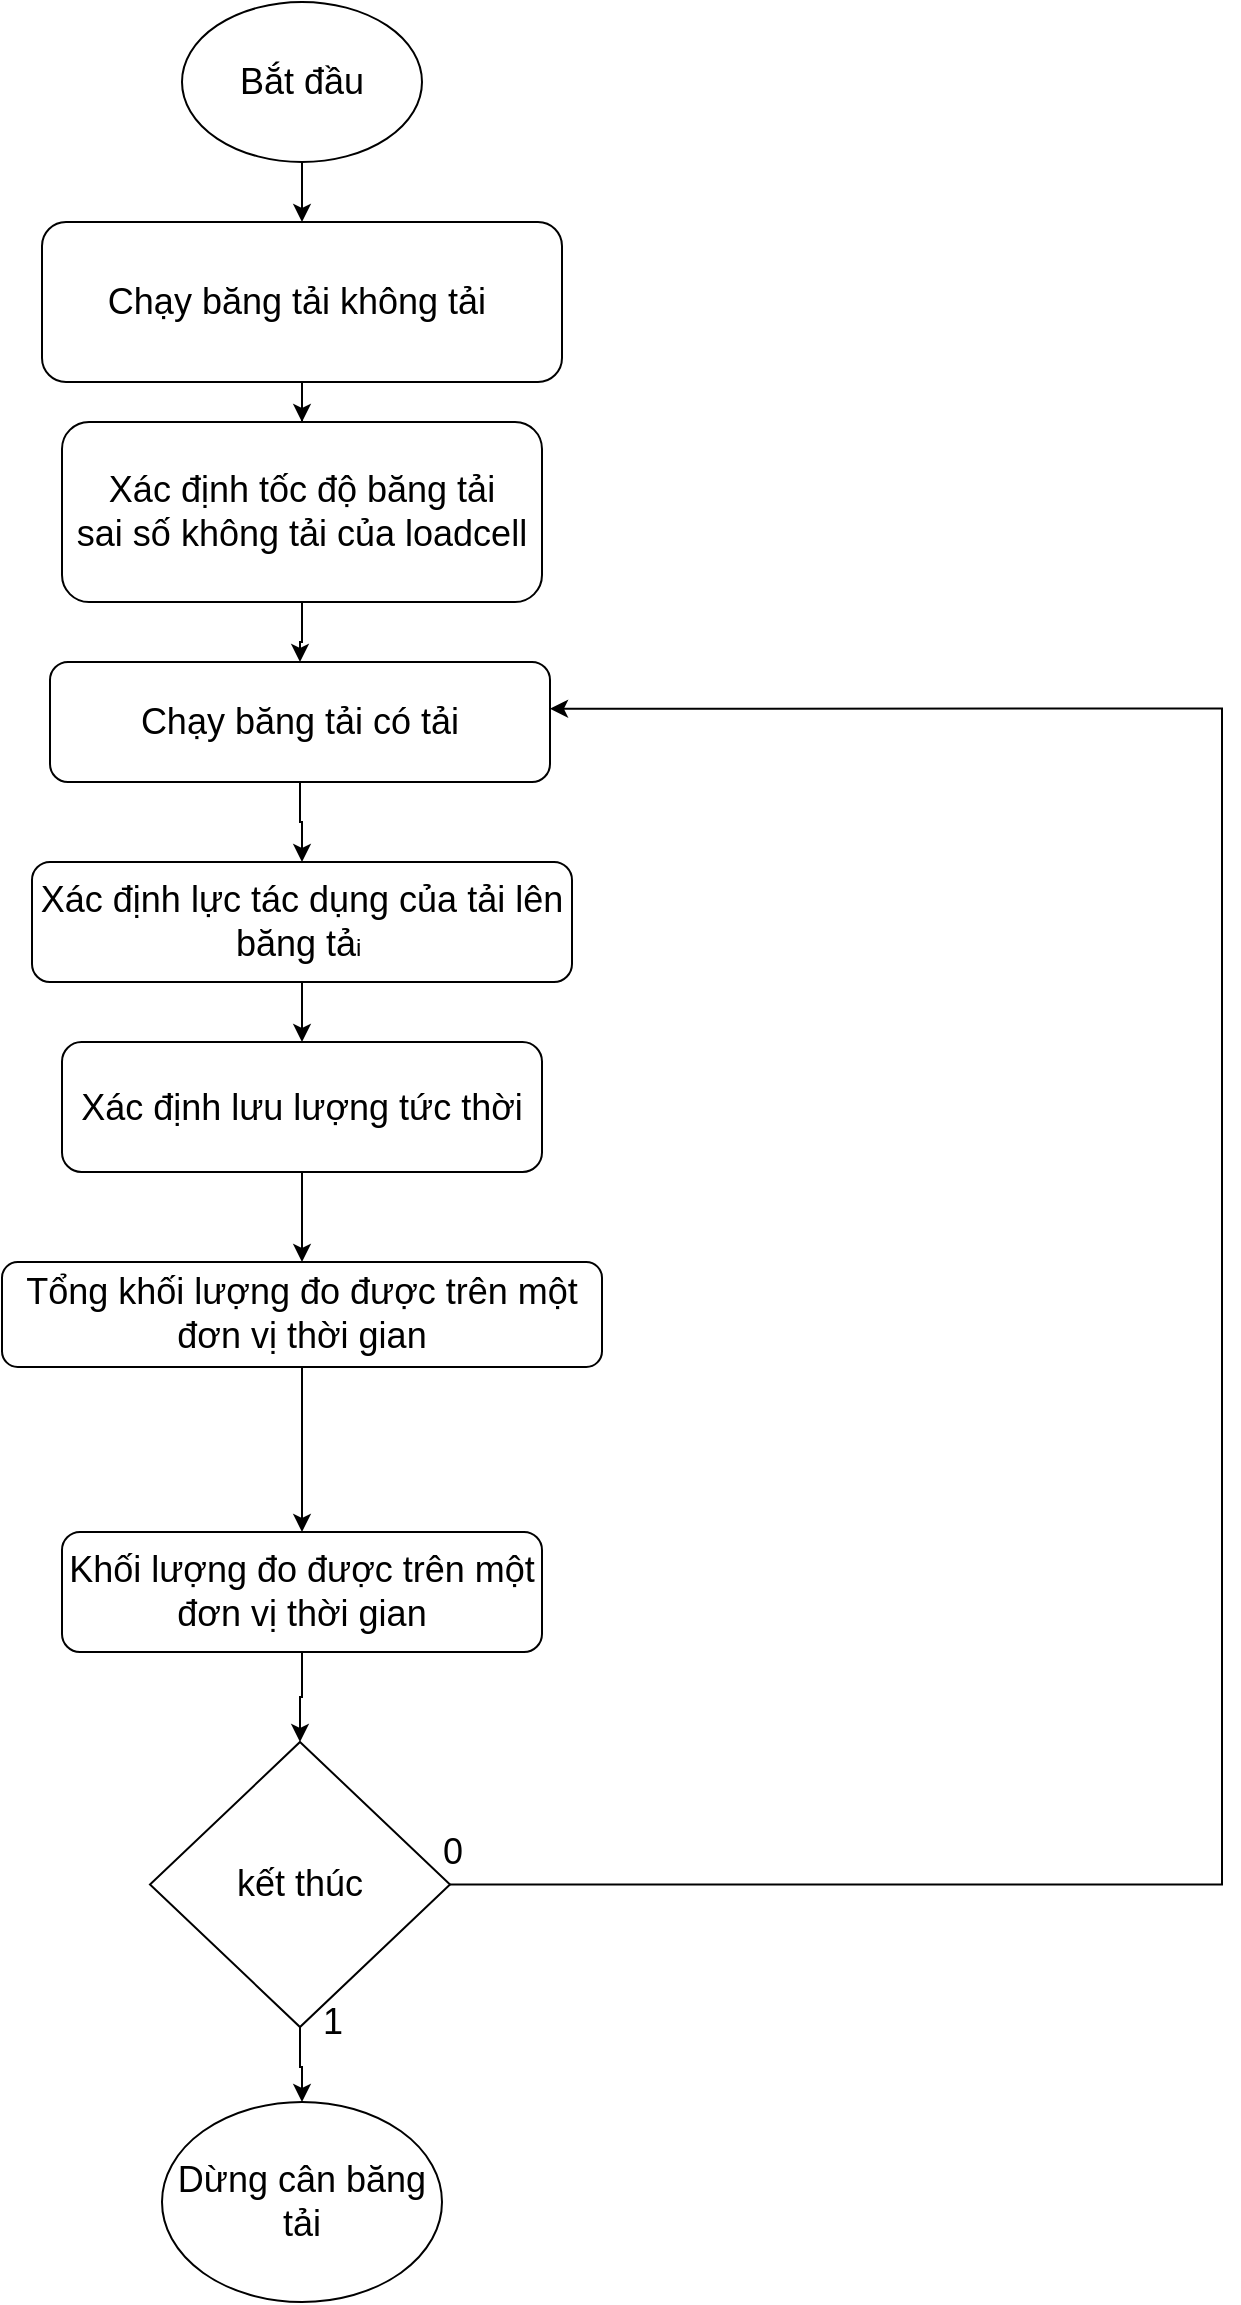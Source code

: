 <mxfile version="21.3.4" type="github">
  <diagram id="C5RBs43oDa-KdzZeNtuy" name="Page-1">
    <mxGraphModel dx="1377" dy="745" grid="1" gridSize="10" guides="1" tooltips="1" connect="1" arrows="1" fold="1" page="1" pageScale="1" pageWidth="827" pageHeight="1169" math="0" shadow="0">
      <root>
        <mxCell id="WIyWlLk6GJQsqaUBKTNV-0" />
        <mxCell id="WIyWlLk6GJQsqaUBKTNV-1" parent="WIyWlLk6GJQsqaUBKTNV-0" />
        <mxCell id="d3bEQIMsQN3zP9F1zdOl-3" value="" style="edgeStyle=orthogonalEdgeStyle;rounded=0;orthogonalLoop=1;jettySize=auto;html=1;" edge="1" parent="WIyWlLk6GJQsqaUBKTNV-1" source="WIyWlLk6GJQsqaUBKTNV-3" target="d3bEQIMsQN3zP9F1zdOl-2">
          <mxGeometry relative="1" as="geometry" />
        </mxCell>
        <mxCell id="WIyWlLk6GJQsqaUBKTNV-3" value="&lt;font style=&quot;font-size: 18px;&quot;&gt;Chạy băng tải không tải&amp;nbsp;&lt;/font&gt;" style="rounded=1;whiteSpace=wrap;html=1;fontSize=12;glass=0;strokeWidth=1;shadow=0;" parent="WIyWlLk6GJQsqaUBKTNV-1" vertex="1">
          <mxGeometry x="129" y="120" width="260" height="80" as="geometry" />
        </mxCell>
        <mxCell id="d3bEQIMsQN3zP9F1zdOl-1" value="" style="edgeStyle=orthogonalEdgeStyle;rounded=0;orthogonalLoop=1;jettySize=auto;html=1;" edge="1" parent="WIyWlLk6GJQsqaUBKTNV-1" source="d3bEQIMsQN3zP9F1zdOl-0" target="WIyWlLk6GJQsqaUBKTNV-3">
          <mxGeometry relative="1" as="geometry" />
        </mxCell>
        <mxCell id="d3bEQIMsQN3zP9F1zdOl-0" value="&lt;font style=&quot;font-size: 18px;&quot;&gt;Bắt đầu&lt;/font&gt;" style="ellipse;whiteSpace=wrap;html=1;" vertex="1" parent="WIyWlLk6GJQsqaUBKTNV-1">
          <mxGeometry x="199" y="10" width="120" height="80" as="geometry" />
        </mxCell>
        <mxCell id="d3bEQIMsQN3zP9F1zdOl-38" value="" style="edgeStyle=orthogonalEdgeStyle;rounded=0;orthogonalLoop=1;jettySize=auto;html=1;" edge="1" parent="WIyWlLk6GJQsqaUBKTNV-1" source="d3bEQIMsQN3zP9F1zdOl-2" target="d3bEQIMsQN3zP9F1zdOl-37">
          <mxGeometry relative="1" as="geometry" />
        </mxCell>
        <mxCell id="d3bEQIMsQN3zP9F1zdOl-2" value="&lt;font style=&quot;font-size: 18px;&quot;&gt;Xác định tốc độ băng tải&lt;br&gt;sai số không tải của loadcell&lt;br&gt;&lt;/font&gt;" style="whiteSpace=wrap;html=1;rounded=1;glass=0;strokeWidth=1;shadow=0;" vertex="1" parent="WIyWlLk6GJQsqaUBKTNV-1">
          <mxGeometry x="139" y="220" width="240" height="90" as="geometry" />
        </mxCell>
        <mxCell id="d3bEQIMsQN3zP9F1zdOl-7" value="" style="edgeStyle=orthogonalEdgeStyle;rounded=0;orthogonalLoop=1;jettySize=auto;html=1;" edge="1" parent="WIyWlLk6GJQsqaUBKTNV-1" source="d3bEQIMsQN3zP9F1zdOl-4" target="d3bEQIMsQN3zP9F1zdOl-6">
          <mxGeometry relative="1" as="geometry" />
        </mxCell>
        <mxCell id="d3bEQIMsQN3zP9F1zdOl-4" value="&lt;font style=&quot;font-size: 18px;&quot;&gt;Xác định lưu lượng tức thời&lt;/font&gt;" style="whiteSpace=wrap;html=1;rounded=1;glass=0;strokeWidth=1;shadow=0;" vertex="1" parent="WIyWlLk6GJQsqaUBKTNV-1">
          <mxGeometry x="139" y="530" width="240" height="65" as="geometry" />
        </mxCell>
        <mxCell id="d3bEQIMsQN3zP9F1zdOl-11" value="" style="edgeStyle=orthogonalEdgeStyle;rounded=0;orthogonalLoop=1;jettySize=auto;html=1;" edge="1" parent="WIyWlLk6GJQsqaUBKTNV-1" source="d3bEQIMsQN3zP9F1zdOl-6" target="d3bEQIMsQN3zP9F1zdOl-8">
          <mxGeometry relative="1" as="geometry" />
        </mxCell>
        <mxCell id="d3bEQIMsQN3zP9F1zdOl-6" value="&lt;font style=&quot;font-size: 18px;&quot;&gt;Tổng khối lượng đo được trên một đơn vị thời gian&lt;/font&gt;" style="whiteSpace=wrap;html=1;rounded=1;glass=0;strokeWidth=1;shadow=0;" vertex="1" parent="WIyWlLk6GJQsqaUBKTNV-1">
          <mxGeometry x="109" y="640" width="300" height="52.5" as="geometry" />
        </mxCell>
        <mxCell id="d3bEQIMsQN3zP9F1zdOl-36" value="" style="edgeStyle=orthogonalEdgeStyle;rounded=0;orthogonalLoop=1;jettySize=auto;html=1;" edge="1" parent="WIyWlLk6GJQsqaUBKTNV-1" source="d3bEQIMsQN3zP9F1zdOl-8" target="d3bEQIMsQN3zP9F1zdOl-28">
          <mxGeometry relative="1" as="geometry" />
        </mxCell>
        <mxCell id="d3bEQIMsQN3zP9F1zdOl-8" value="&lt;font style=&quot;font-size: 18px;&quot;&gt;Khối lượng đo được trên một đơn vị thời gian&lt;/font&gt;" style="whiteSpace=wrap;html=1;rounded=1;glass=0;strokeWidth=1;shadow=0;" vertex="1" parent="WIyWlLk6GJQsqaUBKTNV-1">
          <mxGeometry x="139" y="775" width="240" height="60" as="geometry" />
        </mxCell>
        <mxCell id="d3bEQIMsQN3zP9F1zdOl-23" value="" style="edgeStyle=orthogonalEdgeStyle;rounded=0;orthogonalLoop=1;jettySize=auto;html=1;" edge="1" parent="WIyWlLk6GJQsqaUBKTNV-1" source="d3bEQIMsQN3zP9F1zdOl-20" target="d3bEQIMsQN3zP9F1zdOl-4">
          <mxGeometry relative="1" as="geometry" />
        </mxCell>
        <mxCell id="d3bEQIMsQN3zP9F1zdOl-20" value="&lt;font style=&quot;font-size: 18px;&quot;&gt;Xác định lực tác dụng của tải lên băng tả&lt;/font&gt;i&amp;nbsp;" style="rounded=1;whiteSpace=wrap;html=1;" vertex="1" parent="WIyWlLk6GJQsqaUBKTNV-1">
          <mxGeometry x="124" y="440" width="270" height="60" as="geometry" />
        </mxCell>
        <mxCell id="d3bEQIMsQN3zP9F1zdOl-34" value="" style="edgeStyle=orthogonalEdgeStyle;rounded=0;orthogonalLoop=1;jettySize=auto;html=1;" edge="1" parent="WIyWlLk6GJQsqaUBKTNV-1" source="d3bEQIMsQN3zP9F1zdOl-28" target="d3bEQIMsQN3zP9F1zdOl-33">
          <mxGeometry relative="1" as="geometry" />
        </mxCell>
        <mxCell id="d3bEQIMsQN3zP9F1zdOl-47" style="edgeStyle=orthogonalEdgeStyle;rounded=0;orthogonalLoop=1;jettySize=auto;html=1;entryX=1;entryY=0.389;entryDx=0;entryDy=0;entryPerimeter=0;" edge="1" parent="WIyWlLk6GJQsqaUBKTNV-1" source="d3bEQIMsQN3zP9F1zdOl-28" target="d3bEQIMsQN3zP9F1zdOl-37">
          <mxGeometry relative="1" as="geometry">
            <mxPoint x="709" y="800" as="targetPoint" />
            <Array as="points">
              <mxPoint x="719" y="951" />
              <mxPoint x="719" y="363" />
            </Array>
          </mxGeometry>
        </mxCell>
        <mxCell id="d3bEQIMsQN3zP9F1zdOl-28" value="&lt;span style=&quot;font-size: 18px;&quot;&gt;kết thúc&lt;/span&gt;" style="rhombus;whiteSpace=wrap;html=1;" vertex="1" parent="WIyWlLk6GJQsqaUBKTNV-1">
          <mxGeometry x="183" y="880" width="150" height="142.5" as="geometry" />
        </mxCell>
        <mxCell id="d3bEQIMsQN3zP9F1zdOl-33" value="&lt;span style=&quot;font-size: 18px;&quot;&gt;Dừng cân băng tải&lt;/span&gt;" style="ellipse;whiteSpace=wrap;html=1;" vertex="1" parent="WIyWlLk6GJQsqaUBKTNV-1">
          <mxGeometry x="189" y="1060" width="140" height="100" as="geometry" />
        </mxCell>
        <mxCell id="d3bEQIMsQN3zP9F1zdOl-35" value="&lt;font style=&quot;font-size: 18px;&quot;&gt;1&lt;/font&gt;" style="text;html=1;align=center;verticalAlign=middle;resizable=0;points=[];autosize=1;strokeColor=none;fillColor=none;" vertex="1" parent="WIyWlLk6GJQsqaUBKTNV-1">
          <mxGeometry x="259" y="1000" width="30" height="40" as="geometry" />
        </mxCell>
        <mxCell id="d3bEQIMsQN3zP9F1zdOl-39" value="" style="edgeStyle=orthogonalEdgeStyle;rounded=0;orthogonalLoop=1;jettySize=auto;html=1;" edge="1" parent="WIyWlLk6GJQsqaUBKTNV-1" source="d3bEQIMsQN3zP9F1zdOl-37" target="d3bEQIMsQN3zP9F1zdOl-20">
          <mxGeometry relative="1" as="geometry" />
        </mxCell>
        <mxCell id="d3bEQIMsQN3zP9F1zdOl-37" value="&lt;font style=&quot;font-size: 18px;&quot;&gt;Chạy băng tải có tải&lt;/font&gt;" style="rounded=1;whiteSpace=wrap;html=1;fontSize=12;glass=0;strokeWidth=1;shadow=0;" vertex="1" parent="WIyWlLk6GJQsqaUBKTNV-1">
          <mxGeometry x="133" y="340" width="250" height="60" as="geometry" />
        </mxCell>
        <mxCell id="d3bEQIMsQN3zP9F1zdOl-48" value="&lt;font style=&quot;font-size: 18px;&quot;&gt;0&lt;/font&gt;" style="text;html=1;align=center;verticalAlign=middle;resizable=0;points=[];autosize=1;strokeColor=none;fillColor=none;" vertex="1" parent="WIyWlLk6GJQsqaUBKTNV-1">
          <mxGeometry x="319" y="915" width="30" height="40" as="geometry" />
        </mxCell>
      </root>
    </mxGraphModel>
  </diagram>
</mxfile>
